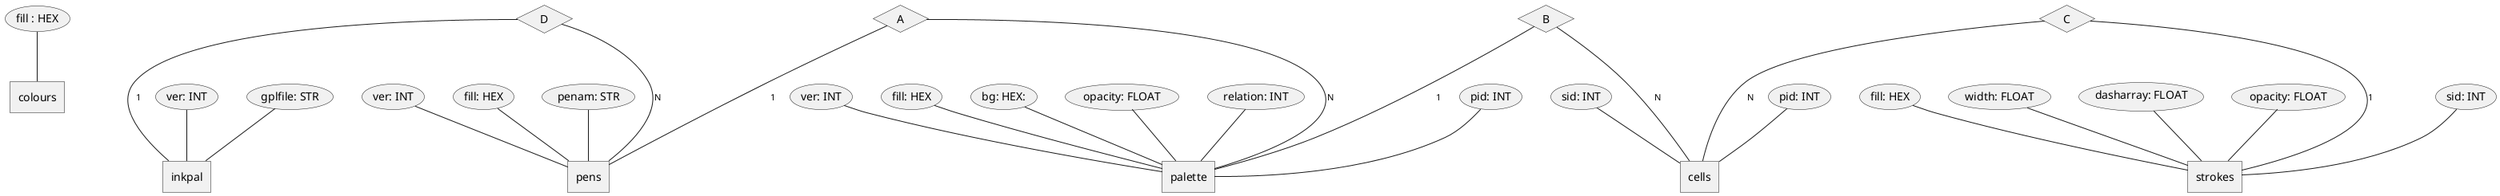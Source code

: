 @startchen

entity colours {
 fill : HEX
}
entity inkpal {
 ver: INT
 gplfile: STR
}
entity palette {
 pid: INT
 ver: INT
 fill: HEX
 bg: HEX:
 opacity: FLOAT
 relation: INT
}
entity cells {
  pid: INT
  sid: INT
}
entity pens {
 ver: INT
 fill: HEX
 penam: STR
}
entity strokes {
 sid: INT
 fill: HEX
 width: FLOAT
 dasharray: FLOAT
 opacity: FLOAT
}

relationship A {
}
A -1- pens
A -N- palette
relationship B {
}
B -1- palette
B -N- cells
relationship C {
}
C -1- strokes
C -N- cells
relationship D {
}
D -1- inkpal
D -N- pens

@endchen

